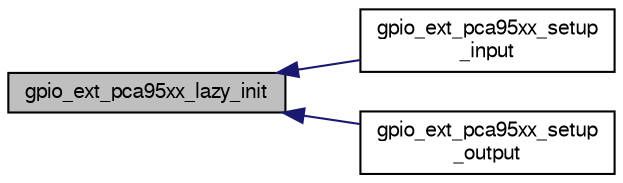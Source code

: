 digraph "gpio_ext_pca95xx_lazy_init"
{
  edge [fontname="FreeSans",fontsize="10",labelfontname="FreeSans",labelfontsize="10"];
  node [fontname="FreeSans",fontsize="10",shape=record];
  rankdir="LR";
  Node1 [label="gpio_ext_pca95xx_lazy_init",height=0.2,width=0.4,color="black", fillcolor="grey75", style="filled", fontcolor="black"];
  Node1 -> Node2 [dir="back",color="midnightblue",fontsize="10",style="solid",fontname="FreeSans"];
  Node2 [label="gpio_ext_pca95xx_setup\l_input",height=0.2,width=0.4,color="black", fillcolor="white", style="filled",URL="$gpio__ext__pca95xx_8c.html#aa13737256e233a165c2b1f3c02d9d971"];
  Node1 -> Node3 [dir="back",color="midnightblue",fontsize="10",style="solid",fontname="FreeSans"];
  Node3 [label="gpio_ext_pca95xx_setup\l_output",height=0.2,width=0.4,color="black", fillcolor="white", style="filled",URL="$gpio__ext__pca95xx_8c.html#a876d7428f1dcaba4b9f7473953f21fad"];
}
